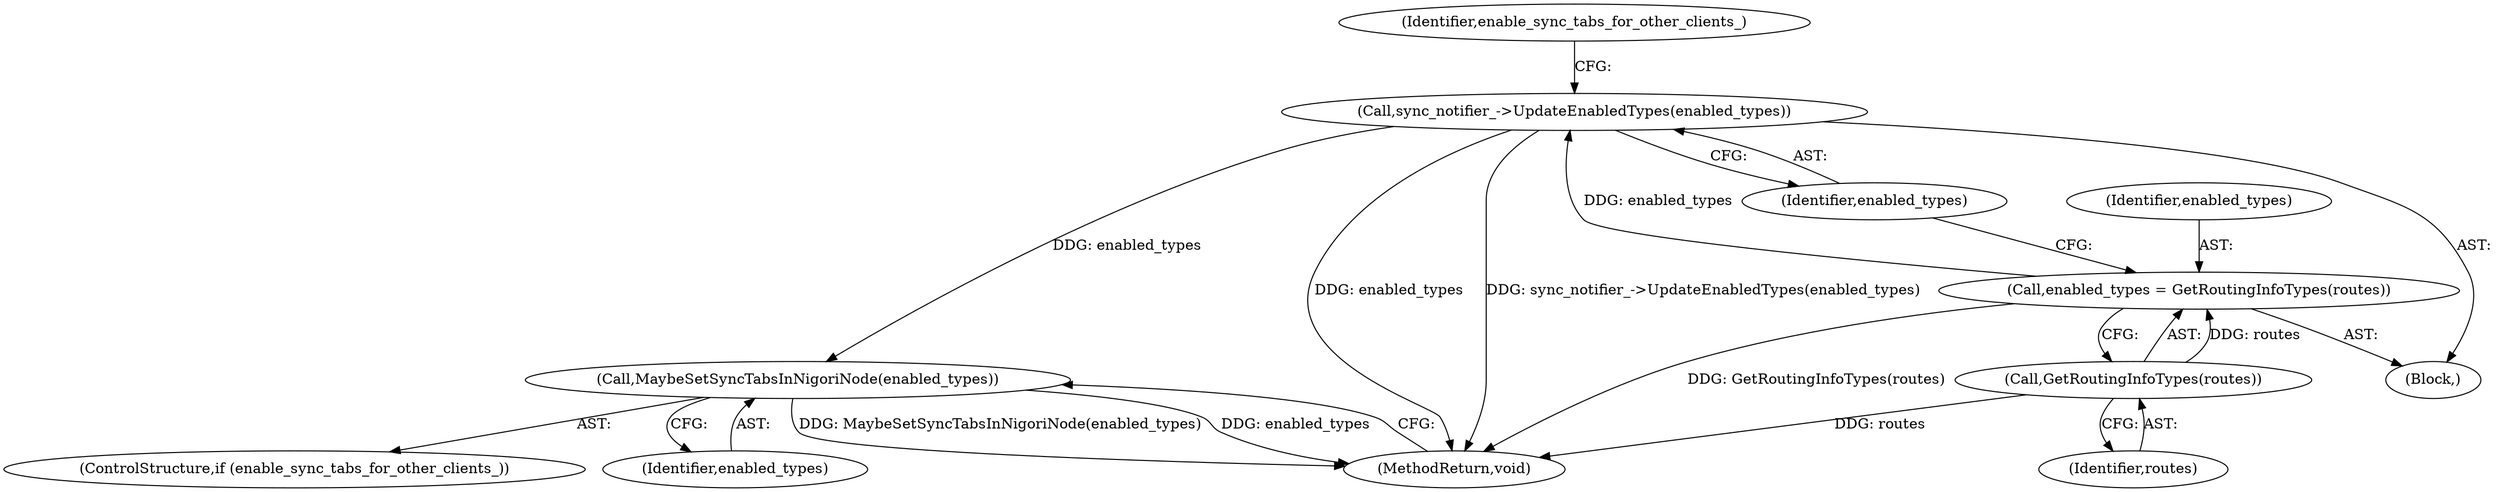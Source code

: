 digraph "1_Chrome_fcd3a7a671ecf2d5f46ea34787d27507a914d2f5_12@del" {
"1000117" [label="(Call,MaybeSetSyncTabsInNigoriNode(enabled_types))"];
"1000113" [label="(Call,sync_notifier_->UpdateEnabledTypes(enabled_types))"];
"1000109" [label="(Call,enabled_types = GetRoutingInfoTypes(routes))"];
"1000111" [label="(Call,GetRoutingInfoTypes(routes))"];
"1000115" [label="(ControlStructure,if (enable_sync_tabs_for_other_clients_))"];
"1000111" [label="(Call,GetRoutingInfoTypes(routes))"];
"1000117" [label="(Call,MaybeSetSyncTabsInNigoriNode(enabled_types))"];
"1000118" [label="(Identifier,enabled_types)"];
"1000114" [label="(Identifier,enabled_types)"];
"1000119" [label="(MethodReturn,void)"];
"1000113" [label="(Call,sync_notifier_->UpdateEnabledTypes(enabled_types))"];
"1000109" [label="(Call,enabled_types = GetRoutingInfoTypes(routes))"];
"1000110" [label="(Identifier,enabled_types)"];
"1000112" [label="(Identifier,routes)"];
"1000116" [label="(Identifier,enable_sync_tabs_for_other_clients_)"];
"1000101" [label="(Block,)"];
"1000117" -> "1000115"  [label="AST: "];
"1000117" -> "1000118"  [label="CFG: "];
"1000118" -> "1000117"  [label="AST: "];
"1000119" -> "1000117"  [label="CFG: "];
"1000117" -> "1000119"  [label="DDG: MaybeSetSyncTabsInNigoriNode(enabled_types)"];
"1000117" -> "1000119"  [label="DDG: enabled_types"];
"1000113" -> "1000117"  [label="DDG: enabled_types"];
"1000113" -> "1000101"  [label="AST: "];
"1000113" -> "1000114"  [label="CFG: "];
"1000114" -> "1000113"  [label="AST: "];
"1000116" -> "1000113"  [label="CFG: "];
"1000113" -> "1000119"  [label="DDG: enabled_types"];
"1000113" -> "1000119"  [label="DDG: sync_notifier_->UpdateEnabledTypes(enabled_types)"];
"1000109" -> "1000113"  [label="DDG: enabled_types"];
"1000109" -> "1000101"  [label="AST: "];
"1000109" -> "1000111"  [label="CFG: "];
"1000110" -> "1000109"  [label="AST: "];
"1000111" -> "1000109"  [label="AST: "];
"1000114" -> "1000109"  [label="CFG: "];
"1000109" -> "1000119"  [label="DDG: GetRoutingInfoTypes(routes)"];
"1000111" -> "1000109"  [label="DDG: routes"];
"1000111" -> "1000112"  [label="CFG: "];
"1000112" -> "1000111"  [label="AST: "];
"1000111" -> "1000119"  [label="DDG: routes"];
}
